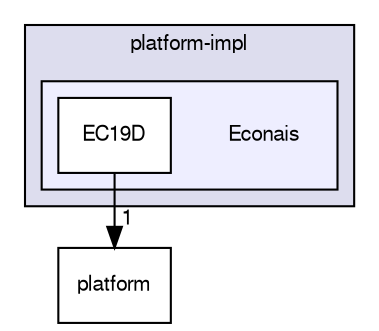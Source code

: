 digraph "/var/lib/jenkins/workspace/kaa_stable/client/client-multi/client-c/src/kaa/platform-impl/Econais" {
  bgcolor=transparent;
  compound=true
  node [ fontsize="10", fontname="FreeSans"];
  edge [ labelfontsize="10", labelfontname="FreeSans"];
  subgraph clusterdir_ac945a678f77578aa2e77d1814e34588 {
    graph [ bgcolor="#ddddee", pencolor="black", label="platform-impl" fontname="FreeSans", fontsize="10", URL="dir_ac945a678f77578aa2e77d1814e34588.html"]
  subgraph clusterdir_a5885ebe7da5fc6ed1a7106e0c18e20b {
    graph [ bgcolor="#eeeeff", pencolor="black", label="" URL="dir_a5885ebe7da5fc6ed1a7106e0c18e20b.html"];
    dir_a5885ebe7da5fc6ed1a7106e0c18e20b [shape=plaintext label="Econais"];
    dir_8d2fdab9b7e35c93e38518ee92f53f08 [shape=box label="EC19D" color="black" fillcolor="white" style="filled" URL="dir_8d2fdab9b7e35c93e38518ee92f53f08.html"];
  }
  }
  dir_e23d472d76342075ad9c73af932db45b [shape=box label="platform" URL="dir_e23d472d76342075ad9c73af932db45b.html"];
  dir_8d2fdab9b7e35c93e38518ee92f53f08->dir_e23d472d76342075ad9c73af932db45b [headlabel="1", labeldistance=1.5 headhref="dir_000021_000012.html"];
}
